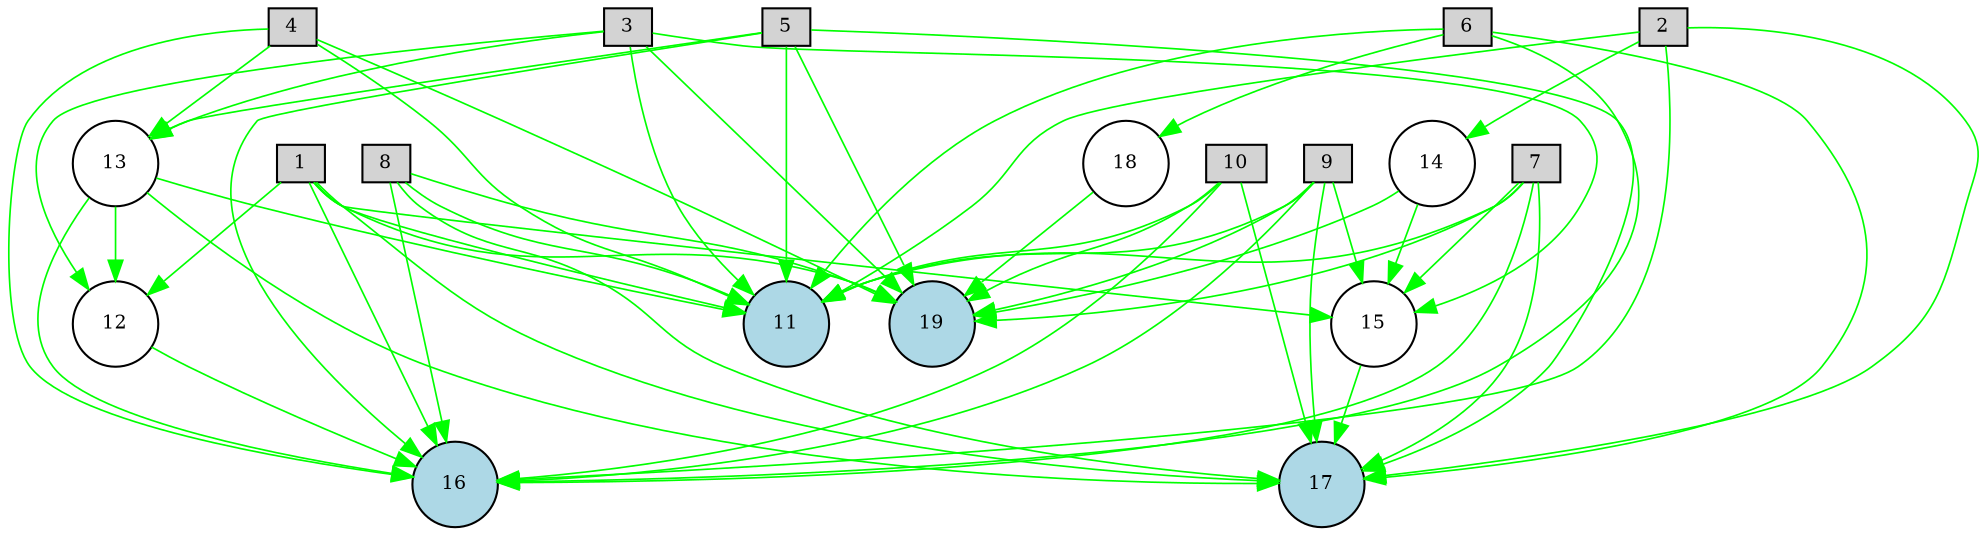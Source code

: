 digraph {
	node [fontsize=9 height=0.2 shape=circle width=0.2]
	1 [fillcolor=lightgray shape=box style=filled]
	2 [fillcolor=lightgray shape=box style=filled]
	3 [fillcolor=lightgray shape=box style=filled]
	4 [fillcolor=lightgray shape=box style=filled]
	5 [fillcolor=lightgray shape=box style=filled]
	6 [fillcolor=lightgray shape=box style=filled]
	7 [fillcolor=lightgray shape=box style=filled]
	8 [fillcolor=lightgray shape=box style=filled]
	9 [fillcolor=lightgray shape=box style=filled]
	10 [fillcolor=lightgray shape=box style=filled]
	11 [fillcolor=lightblue style=filled]
	16 [fillcolor=lightblue style=filled]
	17 [fillcolor=lightblue style=filled]
	19 [fillcolor=lightblue style=filled]
	12 [fillcolor=white style=filled]
	13 [fillcolor=white style=filled]
	14 [fillcolor=white style=filled]
	15 [fillcolor=white style=filled]
	18 [fillcolor=white style=filled]
	1 -> 11 [color=green penwidth=0.8 style=solid]
	1 -> 16 [color=green penwidth=0.8 style=solid]
	1 -> 17 [color=green penwidth=0.8 style=solid]
	1 -> 19 [color=green penwidth=0.8 style=solid]
	2 -> 11 [color=green penwidth=0.8 style=solid]
	2 -> 16 [color=green penwidth=0.8 style=solid]
	2 -> 17 [color=green penwidth=0.8 style=solid]
	3 -> 11 [color=green penwidth=0.8 style=solid]
	3 -> 19 [color=green penwidth=0.8 style=solid]
	4 -> 11 [color=green penwidth=0.8 style=solid]
	4 -> 16 [color=green penwidth=0.8 style=solid]
	4 -> 19 [color=green penwidth=0.8 style=solid]
	5 -> 11 [color=green penwidth=0.8 style=solid]
	5 -> 16 [color=green penwidth=0.8 style=solid]
	5 -> 17 [color=green penwidth=0.8 style=solid]
	5 -> 19 [color=green penwidth=0.8 style=solid]
	6 -> 11 [color=green penwidth=0.8 style=solid]
	6 -> 16 [color=green penwidth=0.8 style=solid]
	6 -> 17 [color=green penwidth=0.8 style=solid]
	7 -> 11 [color=green penwidth=0.8 style=solid]
	7 -> 16 [color=green penwidth=0.8 style=solid]
	7 -> 17 [color=green penwidth=0.8 style=solid]
	7 -> 19 [color=green penwidth=0.8 style=solid]
	8 -> 11 [color=green penwidth=0.8 style=solid]
	8 -> 16 [color=green penwidth=0.8 style=solid]
	8 -> 17 [color=green penwidth=0.8 style=solid]
	8 -> 19 [color=green penwidth=0.8 style=solid]
	9 -> 11 [color=green penwidth=0.8 style=solid]
	9 -> 16 [color=green penwidth=0.8 style=solid]
	9 -> 17 [color=green penwidth=0.8 style=solid]
	9 -> 19 [color=green penwidth=0.8 style=solid]
	10 -> 11 [color=green penwidth=0.8 style=solid]
	10 -> 16 [color=green penwidth=0.8 style=solid]
	10 -> 17 [color=green penwidth=0.8 style=solid]
	10 -> 19 [color=green penwidth=0.8 style=solid]
	4 -> 13 [color=green penwidth=0.8 style=solid]
	13 -> 17 [color=green penwidth=0.8 style=solid]
	5 -> 13 [color=green penwidth=0.8 style=solid]
	13 -> 11 [color=green penwidth=0.8 style=solid]
	3 -> 13 [color=green penwidth=0.8 style=solid]
	3 -> 12 [color=green penwidth=0.8 style=solid]
	12 -> 16 [color=green penwidth=0.8 style=solid]
	1 -> 12 [color=green penwidth=0.8 style=solid]
	13 -> 12 [color=green penwidth=0.8 style=solid]
	13 -> 16 [color=green penwidth=0.8 style=solid]
	3 -> 15 [color=green penwidth=0.8 style=solid]
	15 -> 17 [color=green penwidth=0.8 style=solid]
	1 -> 15 [color=green penwidth=0.8 style=solid]
	9 -> 15 [color=green penwidth=0.8 style=solid]
	2 -> 14 [color=green penwidth=0.8 style=solid]
	14 -> 19 [color=green penwidth=0.8 style=solid]
	14 -> 15 [color=green penwidth=0.8 style=solid]
	6 -> 18 [color=green penwidth=0.8 style=solid]
	18 -> 19 [color=green penwidth=0.8 style=solid]
	7 -> 15 [color=green penwidth=0.8 style=solid]
}
